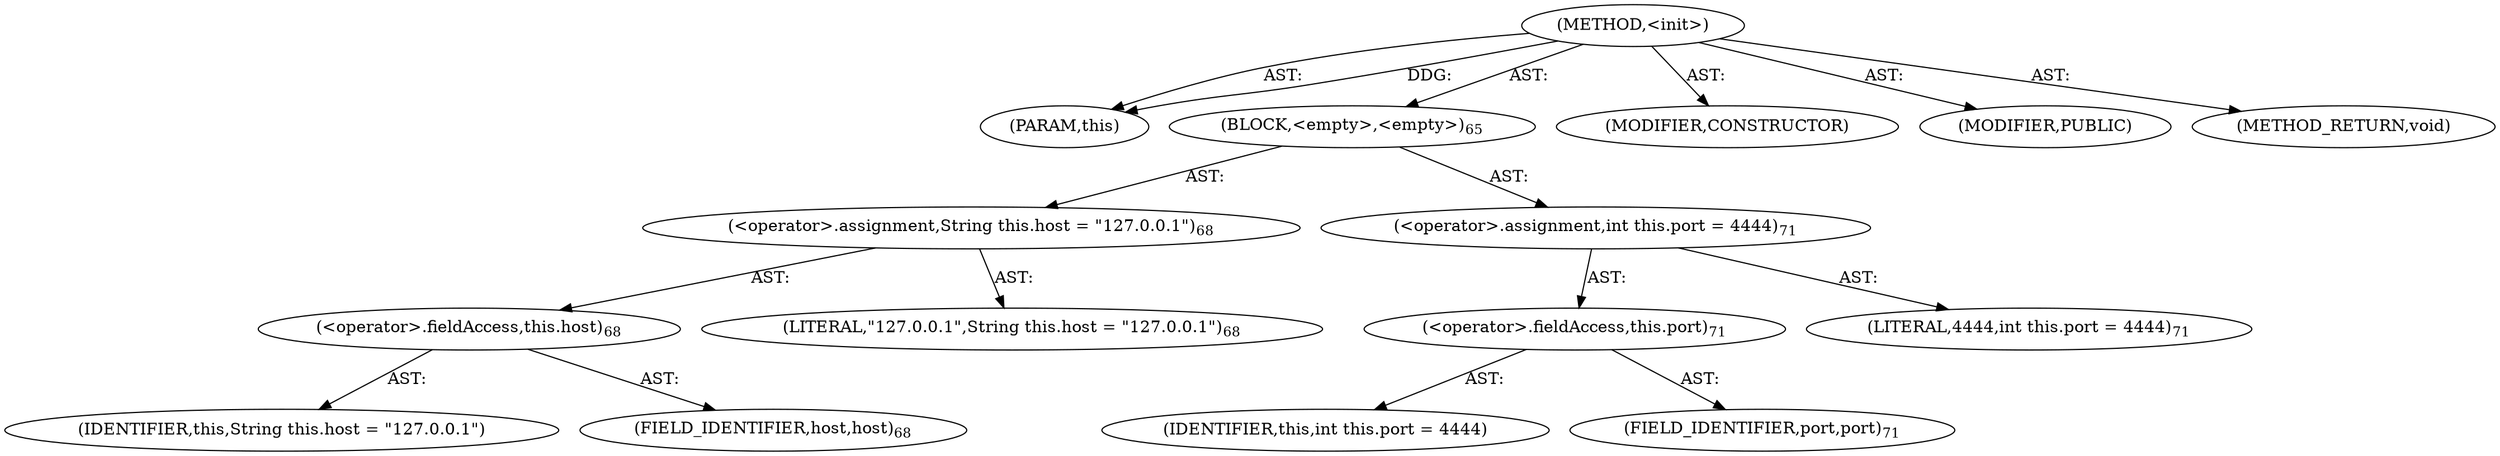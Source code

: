 digraph "&lt;init&gt;" {  
"111669149699" [label = <(METHOD,&lt;init&gt;)> ]
"115964116997" [label = <(PARAM,this)> ]
"25769803779" [label = <(BLOCK,&lt;empty&gt;,&lt;empty&gt;)<SUB>65</SUB>> ]
"30064771081" [label = <(&lt;operator&gt;.assignment,String this.host = &quot;127.0.0.1&quot;)<SUB>68</SUB>> ]
"30064771082" [label = <(&lt;operator&gt;.fieldAccess,this.host)<SUB>68</SUB>> ]
"68719476742" [label = <(IDENTIFIER,this,String this.host = &quot;127.0.0.1&quot;)> ]
"55834574852" [label = <(FIELD_IDENTIFIER,host,host)<SUB>68</SUB>> ]
"90194313217" [label = <(LITERAL,&quot;127.0.0.1&quot;,String this.host = &quot;127.0.0.1&quot;)<SUB>68</SUB>> ]
"30064771083" [label = <(&lt;operator&gt;.assignment,int this.port = 4444)<SUB>71</SUB>> ]
"30064771084" [label = <(&lt;operator&gt;.fieldAccess,this.port)<SUB>71</SUB>> ]
"68719476743" [label = <(IDENTIFIER,this,int this.port = 4444)> ]
"55834574853" [label = <(FIELD_IDENTIFIER,port,port)<SUB>71</SUB>> ]
"90194313218" [label = <(LITERAL,4444,int this.port = 4444)<SUB>71</SUB>> ]
"133143986184" [label = <(MODIFIER,CONSTRUCTOR)> ]
"133143986185" [label = <(MODIFIER,PUBLIC)> ]
"128849018883" [label = <(METHOD_RETURN,void)> ]
  "111669149699" -> "115964116997"  [ label = "AST: "] 
  "111669149699" -> "25769803779"  [ label = "AST: "] 
  "111669149699" -> "133143986184"  [ label = "AST: "] 
  "111669149699" -> "133143986185"  [ label = "AST: "] 
  "111669149699" -> "128849018883"  [ label = "AST: "] 
  "25769803779" -> "30064771081"  [ label = "AST: "] 
  "25769803779" -> "30064771083"  [ label = "AST: "] 
  "30064771081" -> "30064771082"  [ label = "AST: "] 
  "30064771081" -> "90194313217"  [ label = "AST: "] 
  "30064771082" -> "68719476742"  [ label = "AST: "] 
  "30064771082" -> "55834574852"  [ label = "AST: "] 
  "30064771083" -> "30064771084"  [ label = "AST: "] 
  "30064771083" -> "90194313218"  [ label = "AST: "] 
  "30064771084" -> "68719476743"  [ label = "AST: "] 
  "30064771084" -> "55834574853"  [ label = "AST: "] 
  "111669149699" -> "115964116997"  [ label = "DDG: "] 
}

